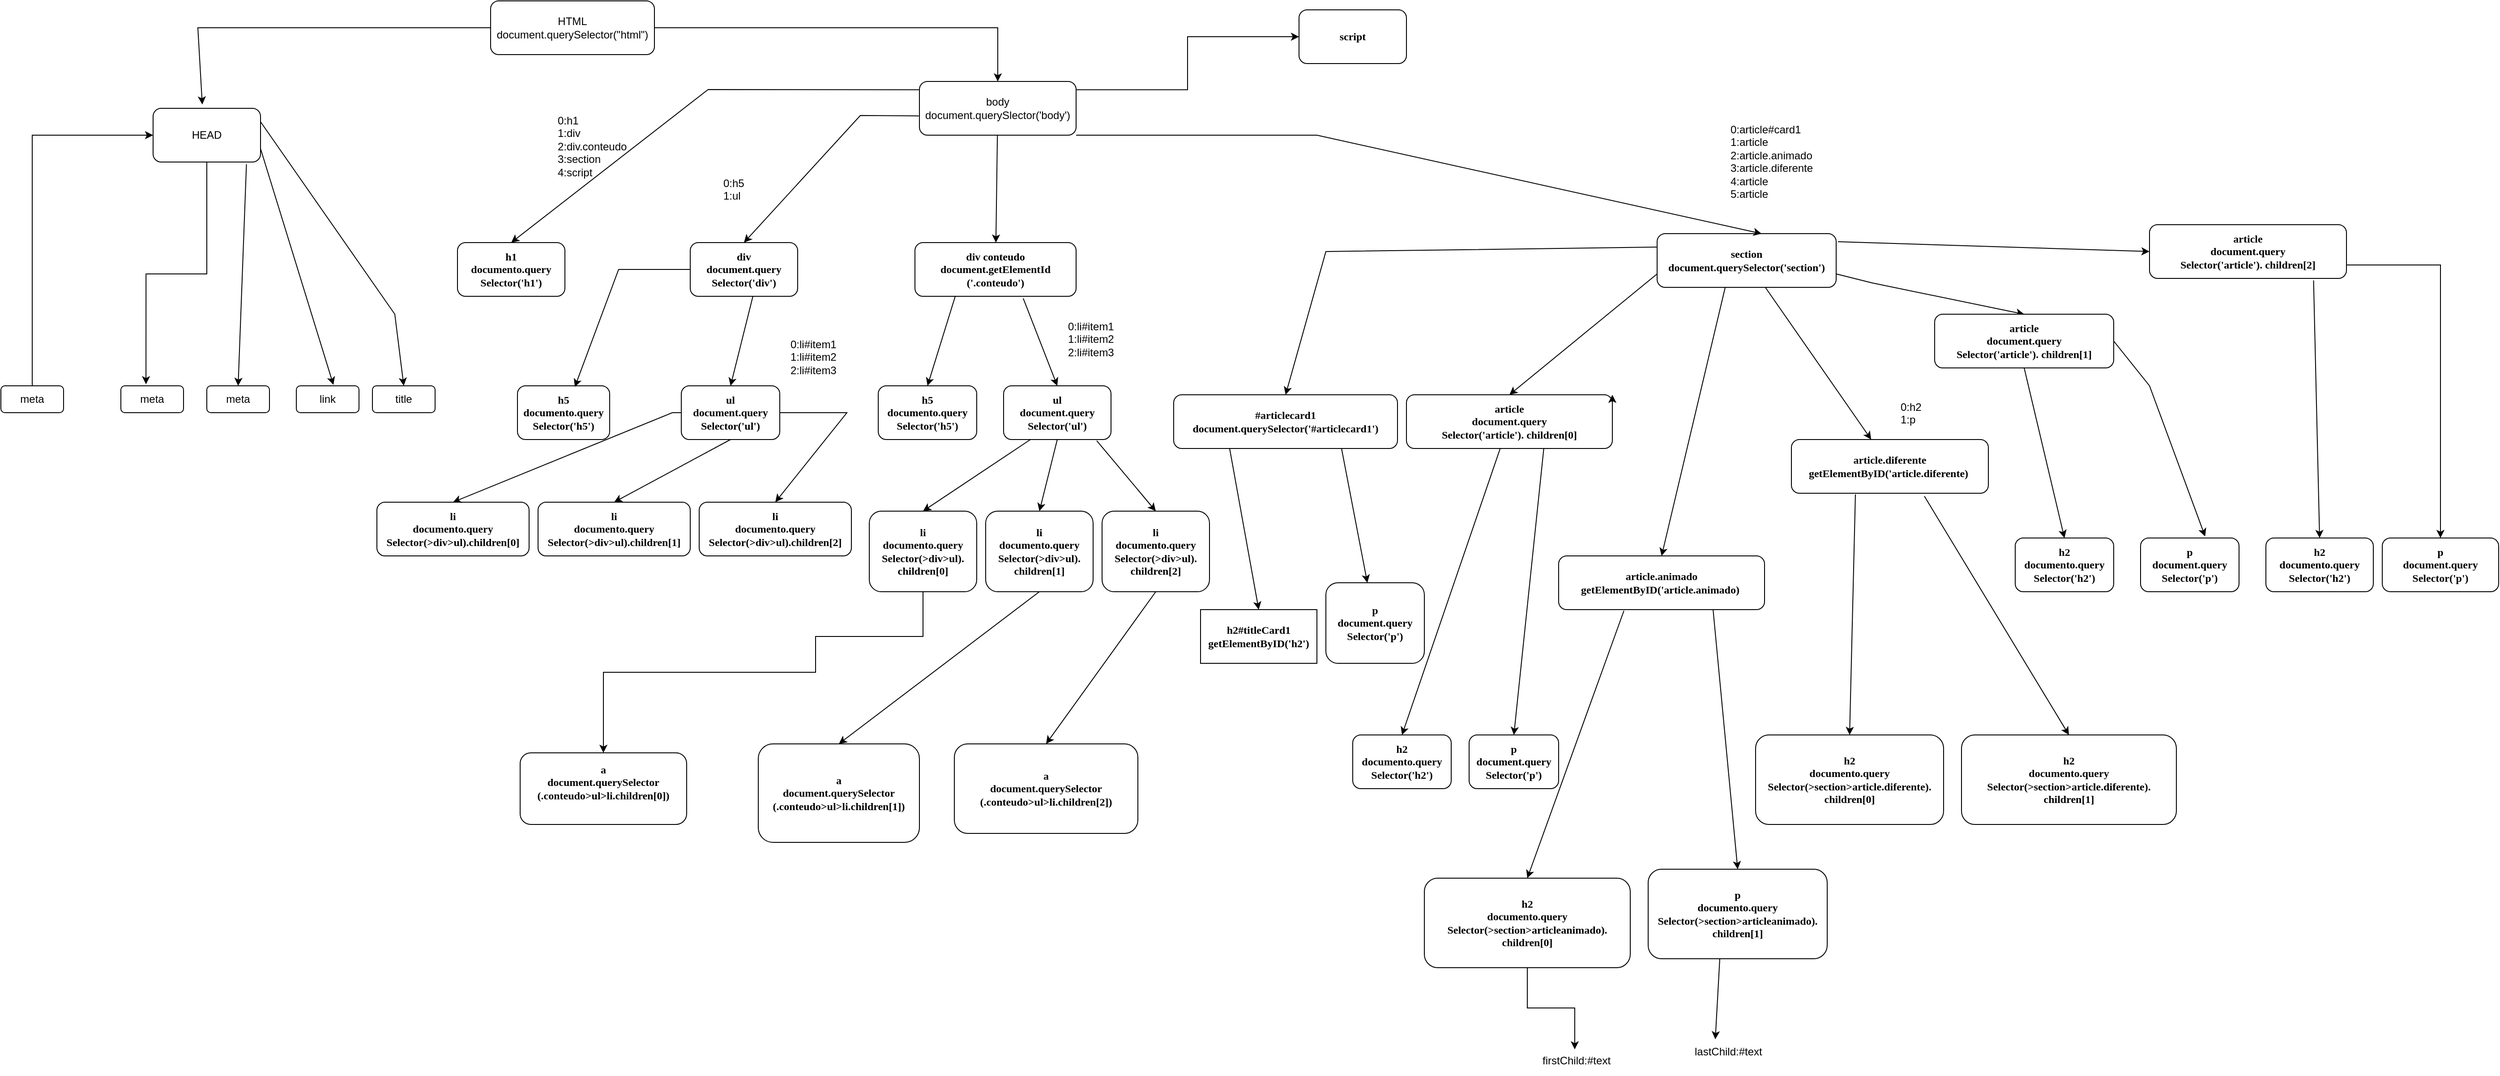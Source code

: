 <mxfile version="16.5.1" type="device"><diagram id="J1b22s6n2I7UWL09G8_z" name="Page-1"><mxGraphModel dx="1549" dy="1980" grid="1" gridSize="10" guides="1" tooltips="1" connect="1" arrows="1" fold="1" page="1" pageScale="1" pageWidth="827" pageHeight="1169" math="0" shadow="0"><root><mxCell id="0"/><mxCell id="1" parent="0"/><mxCell id="FuxrtKT1StJ64XTvoB03-2" value="section document.querySelector('section')" style="rounded=1;whiteSpace=wrap;html=1;fontStyle=1;fontFamily=Comic Sans MS;" parent="1" vertex="1"><mxGeometry x="2010" y="-50" width="200" height="60" as="geometry"/></mxCell><mxCell id="RYUlCi_XNTdK1ihLtxTd-41" style="edgeStyle=orthogonalEdgeStyle;rounded=0;orthogonalLoop=1;jettySize=auto;html=1;exitX=0.994;exitY=0.154;exitDx=0;exitDy=0;entryX=0;entryY=0.5;entryDx=0;entryDy=0;exitPerimeter=0;" edge="1" parent="1" source="FuxrtKT1StJ64XTvoB03-3" target="RYUlCi_XNTdK1ihLtxTd-42"><mxGeometry relative="1" as="geometry"><mxPoint x="1500" y="-200" as="targetPoint"/></mxGeometry></mxCell><mxCell id="FuxrtKT1StJ64XTvoB03-3" value="body&lt;br&gt;document.querySlector('body')" style="rounded=1;whiteSpace=wrap;html=1;" parent="1" vertex="1"><mxGeometry x="1186" y="-220" width="175" height="60" as="geometry"/></mxCell><mxCell id="FuxrtKT1StJ64XTvoB03-27" value="" style="edgeStyle=orthogonalEdgeStyle;rounded=0;orthogonalLoop=1;jettySize=auto;html=1;fontFamily=Comic Sans MS;" parent="1" source="FuxrtKT1StJ64XTvoB03-4" target="FuxrtKT1StJ64XTvoB03-3" edge="1"><mxGeometry relative="1" as="geometry"/></mxCell><mxCell id="FuxrtKT1StJ64XTvoB03-4" value="HTML&lt;br&gt;document.querySelector(&quot;html&quot;)" style="rounded=1;whiteSpace=wrap;html=1;" parent="1" vertex="1"><mxGeometry x="707" y="-310" width="183" height="60" as="geometry"/></mxCell><mxCell id="FuxrtKT1StJ64XTvoB03-19" value="div&lt;br&gt;document.query&lt;br&gt;Selector('div')" style="rounded=1;whiteSpace=wrap;html=1;fontStyle=1;fontFamily=Comic Sans MS;" parent="1" vertex="1"><mxGeometry x="930" y="-40" width="120" height="60" as="geometry"/></mxCell><mxCell id="FuxrtKT1StJ64XTvoB03-23" value="li&lt;br&gt;documento.query Selector(&amp;gt;div&amp;gt;ul).children[1]" style="rounded=1;whiteSpace=wrap;html=1;fontStyle=1;fontFamily=Comic Sans MS;" parent="1" vertex="1"><mxGeometry x="760" y="250" width="170" height="60" as="geometry"/></mxCell><mxCell id="FuxrtKT1StJ64XTvoB03-24" value="ul&lt;br&gt;document.query Selector('ul')" style="rounded=1;whiteSpace=wrap;html=1;fontStyle=1;fontFamily=Comic Sans MS;" parent="1" vertex="1"><mxGeometry x="920" y="120" width="110" height="60" as="geometry"/></mxCell><mxCell id="FuxrtKT1StJ64XTvoB03-35" value="li&lt;br&gt;documento.query Selector(&amp;gt;div&amp;gt;ul).children[0]" style="rounded=1;whiteSpace=wrap;html=1;fontStyle=1;fontFamily=Comic Sans MS;" parent="1" vertex="1"><mxGeometry x="580" y="250" width="170" height="60" as="geometry"/></mxCell><mxCell id="FuxrtKT1StJ64XTvoB03-36" value="li&lt;br&gt;documento.query Selector(&amp;gt;div&amp;gt;ul).children[2]" style="rounded=1;whiteSpace=wrap;html=1;fontStyle=1;fontFamily=Comic Sans MS;" parent="1" vertex="1"><mxGeometry x="940" y="250" width="170" height="60" as="geometry"/></mxCell><mxCell id="FuxrtKT1StJ64XTvoB03-54" value="article.animado getElementByID('article.animado)&amp;nbsp;" style="rounded=1;whiteSpace=wrap;html=1;fontStyle=1;fontFamily=Comic Sans MS;" parent="1" vertex="1"><mxGeometry x="1900" y="310" width="230" height="60" as="geometry"/></mxCell><mxCell id="FuxrtKT1StJ64XTvoB03-56" value="h5&lt;br&gt;documento.query Selector('h5')" style="rounded=1;whiteSpace=wrap;html=1;fontStyle=1;fontFamily=Comic Sans MS;" parent="1" vertex="1"><mxGeometry x="1140" y="120" width="110" height="60" as="geometry"/></mxCell><mxCell id="FuxrtKT1StJ64XTvoB03-62" value="p&lt;br&gt;&lt;span&gt;documento.query Selector(&amp;gt;section&amp;gt;articleanimado).&lt;/span&gt;&lt;br&gt;&lt;span&gt;children[1]&lt;/span&gt;" style="rounded=1;whiteSpace=wrap;html=1;fontStyle=1;fontFamily=Comic Sans MS;" parent="1" vertex="1"><mxGeometry x="2000" y="660" width="200" height="100" as="geometry"/></mxCell><mxCell id="RYUlCi_XNTdK1ihLtxTd-107" style="edgeStyle=orthogonalEdgeStyle;rounded=0;orthogonalLoop=1;jettySize=auto;html=1;exitX=0.5;exitY=1;exitDx=0;exitDy=0;entryX=0.38;entryY=0.042;entryDx=0;entryDy=0;entryPerimeter=0;" edge="1" parent="1" source="FuxrtKT1StJ64XTvoB03-63" target="RYUlCi_XNTdK1ihLtxTd-108"><mxGeometry relative="1" as="geometry"><mxPoint x="1984.75" y="690" as="targetPoint"/></mxGeometry></mxCell><mxCell id="FuxrtKT1StJ64XTvoB03-63" value="h2&lt;br&gt;documento.query Selector(&amp;gt;section&amp;gt;articleanimado).&lt;br&gt;children[0]" style="rounded=1;whiteSpace=wrap;html=1;fontStyle=1;fontFamily=Comic Sans MS;" parent="1" vertex="1"><mxGeometry x="1750" y="670" width="230" height="100" as="geometry"/></mxCell><mxCell id="FuxrtKT1StJ64XTvoB03-68" value="article.diferente getElementByID('article.diferente)&amp;nbsp;" style="rounded=1;whiteSpace=wrap;html=1;fontStyle=1;fontFamily=Comic Sans MS;" parent="1" vertex="1"><mxGeometry x="2160" y="180" width="220" height="60" as="geometry"/></mxCell><mxCell id="FuxrtKT1StJ64XTvoB03-70" value="" style="endArrow=classic;html=1;rounded=0;fontFamily=Comic Sans MS;fontSize=1;exitX=1;exitY=0.75;exitDx=0;exitDy=0;entryX=0.5;entryY=0;entryDx=0;entryDy=0;" parent="1" source="FuxrtKT1StJ64XTvoB03-2" target="FuxrtKT1StJ64XTvoB03-74" edge="1"><mxGeometry width="50" height="50" relative="1" as="geometry"><mxPoint x="1070" y="340" as="sourcePoint"/><mxPoint x="2020" y="490" as="targetPoint"/><Array as="points"><mxPoint x="2250" y="5"/></Array></mxGeometry></mxCell><mxCell id="FuxrtKT1StJ64XTvoB03-74" value="article&lt;br&gt;document.query&lt;br&gt;Selector('article'). children[1]" style="rounded=1;whiteSpace=wrap;html=1;fontStyle=1;fontFamily=Comic Sans MS;" parent="1" vertex="1"><mxGeometry x="2320" y="40" width="200" height="60" as="geometry"/></mxCell><mxCell id="FuxrtKT1StJ64XTvoB03-93" style="edgeStyle=orthogonalEdgeStyle;rounded=0;orthogonalLoop=1;jettySize=auto;html=1;exitX=1;exitY=0.75;exitDx=0;exitDy=0;entryX=0.5;entryY=0;entryDx=0;entryDy=0;fontFamily=Comic Sans MS;fontSize=1;" parent="1" source="FuxrtKT1StJ64XTvoB03-76" target="FuxrtKT1StJ64XTvoB03-91" edge="1"><mxGeometry relative="1" as="geometry"/></mxCell><mxCell id="FuxrtKT1StJ64XTvoB03-76" value="article&lt;br&gt;document.query&lt;br&gt;Selector('article'). children[2]" style="rounded=1;whiteSpace=wrap;html=1;fontStyle=1;fontFamily=Comic Sans MS;" parent="1" vertex="1"><mxGeometry x="2560" y="-60" width="220" height="60" as="geometry"/></mxCell><mxCell id="FuxrtKT1StJ64XTvoB03-78" value="" style="endArrow=classic;html=1;rounded=0;fontFamily=Comic Sans MS;fontSize=1;" parent="1" source="FuxrtKT1StJ64XTvoB03-2" target="FuxrtKT1StJ64XTvoB03-68" edge="1"><mxGeometry width="50" height="50" relative="1" as="geometry"><mxPoint x="1400" y="290" as="sourcePoint"/><mxPoint x="1417.391" y="490" as="targetPoint"/><Array as="points"/></mxGeometry></mxCell><mxCell id="FuxrtKT1StJ64XTvoB03-79" value="h2&lt;br&gt;documento.query Selector(&amp;gt;section&amp;gt;article.diferente).&lt;br&gt;children[0]" style="rounded=1;whiteSpace=wrap;html=1;fontStyle=1;fontFamily=Comic Sans MS;" parent="1" vertex="1"><mxGeometry x="2120" y="510" width="210" height="100" as="geometry"/></mxCell><mxCell id="FuxrtKT1StJ64XTvoB03-80" value="h2&lt;br&gt;documento.query Selector(&amp;gt;section&amp;gt;article.diferente).&lt;br&gt;children[1]" style="rounded=1;whiteSpace=wrap;html=1;fontStyle=1;fontFamily=Comic Sans MS;" parent="1" vertex="1"><mxGeometry x="2350" y="510" width="240" height="100" as="geometry"/></mxCell><mxCell id="FuxrtKT1StJ64XTvoB03-83" value="" style="endArrow=classic;html=1;rounded=0;fontFamily=Comic Sans MS;fontSize=1;exitX=1.01;exitY=0.15;exitDx=0;exitDy=0;exitPerimeter=0;entryX=0;entryY=0.5;entryDx=0;entryDy=0;" parent="1" source="FuxrtKT1StJ64XTvoB03-2" target="FuxrtKT1StJ64XTvoB03-76" edge="1"><mxGeometry width="50" height="50" relative="1" as="geometry"><mxPoint x="1490" y="180" as="sourcePoint"/><mxPoint x="1994.04" y="501.38" as="targetPoint"/><Array as="points"/></mxGeometry></mxCell><mxCell id="FuxrtKT1StJ64XTvoB03-85" value="h2&lt;br&gt;documento.query Selector('h2')" style="rounded=1;whiteSpace=wrap;html=1;fontStyle=1;fontFamily=Comic Sans MS;" parent="1" vertex="1"><mxGeometry x="2410" y="290" width="110" height="60" as="geometry"/></mxCell><mxCell id="FuxrtKT1StJ64XTvoB03-86" value="p&lt;br&gt;document.query&lt;br&gt;Selector('p')" style="rounded=1;whiteSpace=wrap;html=1;fontStyle=1;fontFamily=Comic Sans MS;" parent="1" vertex="1"><mxGeometry x="2550" y="290" width="110" height="60" as="geometry"/></mxCell><mxCell id="FuxrtKT1StJ64XTvoB03-89" value="h2&lt;br&gt;documento.query Selector('h2')" style="rounded=1;whiteSpace=wrap;html=1;fontStyle=1;fontFamily=Comic Sans MS;" parent="1" vertex="1"><mxGeometry x="2690" y="290" width="120" height="60" as="geometry"/></mxCell><mxCell id="FuxrtKT1StJ64XTvoB03-90" value="" style="endArrow=classic;html=1;rounded=0;fontFamily=Comic Sans MS;fontSize=1;entryX=0.656;entryY=-0.029;entryDx=0;entryDy=0;entryPerimeter=0;exitX=1;exitY=0.5;exitDx=0;exitDy=0;" parent="1" source="FuxrtKT1StJ64XTvoB03-74" target="FuxrtKT1StJ64XTvoB03-86" edge="1"><mxGeometry width="50" height="50" relative="1" as="geometry"><mxPoint x="2380" y="160" as="sourcePoint"/><mxPoint x="1695.431" y="630" as="targetPoint"/><Array as="points"><mxPoint x="2560" y="120"/></Array></mxGeometry></mxCell><mxCell id="FuxrtKT1StJ64XTvoB03-91" value="p&lt;br&gt;document.query&lt;br&gt;Selector('p')" style="rounded=1;whiteSpace=wrap;html=1;fontStyle=1;fontFamily=Comic Sans MS;" parent="1" vertex="1"><mxGeometry x="2820" y="290" width="130" height="60" as="geometry"/></mxCell><mxCell id="RYUlCi_XNTdK1ihLtxTd-7" value="h1&lt;br&gt;documento.query Selector('h1')" style="rounded=1;whiteSpace=wrap;html=1;fontStyle=1;fontFamily=Comic Sans MS;" vertex="1" parent="1"><mxGeometry x="670" y="-40" width="120" height="60" as="geometry"/></mxCell><mxCell id="RYUlCi_XNTdK1ihLtxTd-13" value="div conteudo&lt;br&gt;document.getElementId&lt;br&gt;('.conteudo')" style="rounded=1;whiteSpace=wrap;html=1;fontStyle=1;fontFamily=Comic Sans MS;" vertex="1" parent="1"><mxGeometry x="1181" y="-40" width="180" height="60" as="geometry"/></mxCell><mxCell id="RYUlCi_XNTdK1ihLtxTd-21" style="edgeStyle=orthogonalEdgeStyle;rounded=0;orthogonalLoop=1;jettySize=auto;html=1;exitX=0.5;exitY=1;exitDx=0;exitDy=0;entryX=0.401;entryY=-0.057;entryDx=0;entryDy=0;entryPerimeter=0;" edge="1" parent="1" source="RYUlCi_XNTdK1ihLtxTd-15" target="RYUlCi_XNTdK1ihLtxTd-25"><mxGeometry relative="1" as="geometry"><mxPoint x="390" y="120" as="targetPoint"/></mxGeometry></mxCell><mxCell id="RYUlCi_XNTdK1ihLtxTd-15" value="HEAD" style="rounded=1;whiteSpace=wrap;html=1;" vertex="1" parent="1"><mxGeometry x="330" y="-190" width="120" height="60" as="geometry"/></mxCell><mxCell id="RYUlCi_XNTdK1ihLtxTd-16" value="" style="endArrow=classic;html=1;rounded=0;entryX=0.458;entryY=-0.071;entryDx=0;entryDy=0;exitX=0;exitY=0.5;exitDx=0;exitDy=0;entryPerimeter=0;" edge="1" parent="1" source="FuxrtKT1StJ64XTvoB03-4" target="RYUlCi_XNTdK1ihLtxTd-15"><mxGeometry width="50" height="50" relative="1" as="geometry"><mxPoint x="660" y="110" as="sourcePoint"/><mxPoint x="710" y="60" as="targetPoint"/><Array as="points"><mxPoint x="380" y="-280"/></Array></mxGeometry></mxCell><mxCell id="RYUlCi_XNTdK1ihLtxTd-24" style="edgeStyle=orthogonalEdgeStyle;rounded=0;orthogonalLoop=1;jettySize=auto;html=1;exitX=0.5;exitY=0;exitDx=0;exitDy=0;entryX=0;entryY=0.5;entryDx=0;entryDy=0;" edge="1" parent="1" source="RYUlCi_XNTdK1ihLtxTd-17" target="RYUlCi_XNTdK1ihLtxTd-15"><mxGeometry relative="1" as="geometry"/></mxCell><mxCell id="RYUlCi_XNTdK1ihLtxTd-17" value="&amp;nbsp; &amp;nbsp; meta&lt;span style=&quot;white-space: pre&quot;&gt;&#9;&lt;/span&gt;" style="rounded=1;whiteSpace=wrap;html=1;" vertex="1" parent="1"><mxGeometry x="160" y="120" width="70" height="30" as="geometry"/></mxCell><mxCell id="RYUlCi_XNTdK1ihLtxTd-25" value="&amp;nbsp; &amp;nbsp; meta&lt;span style=&quot;white-space: pre&quot;&gt;&#9;&lt;/span&gt;" style="rounded=1;whiteSpace=wrap;html=1;" vertex="1" parent="1"><mxGeometry x="294" y="120" width="70" height="30" as="geometry"/></mxCell><mxCell id="RYUlCi_XNTdK1ihLtxTd-26" value="title" style="rounded=1;whiteSpace=wrap;html=1;" vertex="1" parent="1"><mxGeometry x="575" y="120" width="70" height="30" as="geometry"/></mxCell><mxCell id="RYUlCi_XNTdK1ihLtxTd-27" value="link" style="rounded=1;whiteSpace=wrap;html=1;" vertex="1" parent="1"><mxGeometry x="490" y="120" width="70" height="30" as="geometry"/></mxCell><mxCell id="RYUlCi_XNTdK1ihLtxTd-28" value="&amp;nbsp; &amp;nbsp; meta&lt;span style=&quot;white-space: pre&quot;&gt;&#9;&lt;/span&gt;" style="rounded=1;whiteSpace=wrap;html=1;" vertex="1" parent="1"><mxGeometry x="390" y="120" width="70" height="30" as="geometry"/></mxCell><mxCell id="RYUlCi_XNTdK1ihLtxTd-30" value="" style="endArrow=classic;html=1;rounded=0;exitX=1;exitY=0.25;exitDx=0;exitDy=0;entryX=0.5;entryY=0;entryDx=0;entryDy=0;" edge="1" parent="1" source="RYUlCi_XNTdK1ihLtxTd-15" target="RYUlCi_XNTdK1ihLtxTd-26"><mxGeometry width="50" height="50" relative="1" as="geometry"><mxPoint x="460" y="190" as="sourcePoint"/><mxPoint x="620" y="40" as="targetPoint"/><Array as="points"><mxPoint x="600" y="40"/></Array></mxGeometry></mxCell><mxCell id="RYUlCi_XNTdK1ihLtxTd-31" value="" style="endArrow=classic;html=1;rounded=0;exitX=0.869;exitY=1.042;exitDx=0;exitDy=0;exitPerimeter=0;entryX=0.5;entryY=0;entryDx=0;entryDy=0;" edge="1" parent="1" source="RYUlCi_XNTdK1ihLtxTd-15" target="RYUlCi_XNTdK1ihLtxTd-28"><mxGeometry width="50" height="50" relative="1" as="geometry"><mxPoint x="460" y="190" as="sourcePoint"/><mxPoint x="510" y="140" as="targetPoint"/></mxGeometry></mxCell><mxCell id="RYUlCi_XNTdK1ihLtxTd-33" value="" style="endArrow=classic;html=1;rounded=0;exitX=1;exitY=0.75;exitDx=0;exitDy=0;entryX=0.592;entryY=-0.033;entryDx=0;entryDy=0;entryPerimeter=0;" edge="1" parent="1" source="RYUlCi_XNTdK1ihLtxTd-15" target="RYUlCi_XNTdK1ihLtxTd-27"><mxGeometry width="50" height="50" relative="1" as="geometry"><mxPoint x="460" y="190" as="sourcePoint"/><mxPoint x="510" y="140" as="targetPoint"/></mxGeometry></mxCell><mxCell id="RYUlCi_XNTdK1ihLtxTd-34" value="0:h1&#10;1:div&#10;2:div.conteudo&#10;3:section&#10;4:script" style="text;whiteSpace=wrap;html=1;" vertex="1" parent="1"><mxGeometry x="780" y="-190" width="100" height="90" as="geometry"/></mxCell><mxCell id="RYUlCi_XNTdK1ihLtxTd-35" value="" style="endArrow=classic;html=1;rounded=0;exitX=0;exitY=0.154;exitDx=0;exitDy=0;exitPerimeter=0;entryX=0.5;entryY=0;entryDx=0;entryDy=0;" edge="1" parent="1" source="FuxrtKT1StJ64XTvoB03-3" target="RYUlCi_XNTdK1ihLtxTd-7"><mxGeometry width="50" height="50" relative="1" as="geometry"><mxPoint x="1040" y="110" as="sourcePoint"/><mxPoint x="1000" y="-180" as="targetPoint"/><Array as="points"><mxPoint x="950" y="-211"/></Array></mxGeometry></mxCell><mxCell id="RYUlCi_XNTdK1ihLtxTd-36" value="" style="endArrow=classic;html=1;rounded=0;exitX=-0.004;exitY=0.641;exitDx=0;exitDy=0;exitPerimeter=0;entryX=0.5;entryY=0;entryDx=0;entryDy=0;" edge="1" parent="1" source="FuxrtKT1StJ64XTvoB03-3" target="FuxrtKT1StJ64XTvoB03-19"><mxGeometry width="50" height="50" relative="1" as="geometry"><mxPoint x="1140" y="-180" as="sourcePoint"/><mxPoint x="1140" y="60" as="targetPoint"/><Array as="points"><mxPoint x="1120" y="-182"/></Array></mxGeometry></mxCell><mxCell id="RYUlCi_XNTdK1ihLtxTd-38" value="" style="endArrow=classic;html=1;rounded=0;" edge="1" parent="1" source="FuxrtKT1StJ64XTvoB03-3" target="RYUlCi_XNTdK1ihLtxTd-13"><mxGeometry width="50" height="50" relative="1" as="geometry"><mxPoint x="1190" y="-20" as="sourcePoint"/><mxPoint x="1280" y="-150" as="targetPoint"/></mxGeometry></mxCell><mxCell id="RYUlCi_XNTdK1ihLtxTd-42" value="script" style="rounded=1;whiteSpace=wrap;html=1;fontStyle=1;fontFamily=Comic Sans MS;" vertex="1" parent="1"><mxGeometry x="1610" y="-300" width="120" height="60" as="geometry"/></mxCell><mxCell id="RYUlCi_XNTdK1ihLtxTd-43" style="edgeStyle=orthogonalEdgeStyle;rounded=0;orthogonalLoop=1;jettySize=auto;html=1;exitX=0.5;exitY=1;exitDx=0;exitDy=0;" edge="1" parent="1" source="RYUlCi_XNTdK1ihLtxTd-13" target="RYUlCi_XNTdK1ihLtxTd-13"><mxGeometry relative="1" as="geometry"/></mxCell><mxCell id="RYUlCi_XNTdK1ihLtxTd-44" value="" style="endArrow=classic;html=1;rounded=0;entryX=0.5;entryY=0;entryDx=0;entryDy=0;exitX=0.38;exitY=1.004;exitDx=0;exitDy=0;exitPerimeter=0;" edge="1" parent="1" source="FuxrtKT1StJ64XTvoB03-2" target="FuxrtKT1StJ64XTvoB03-54"><mxGeometry width="50" height="50" relative="1" as="geometry"><mxPoint x="1880" y="30" as="sourcePoint"/><mxPoint x="1470" y="150" as="targetPoint"/><Array as="points"/></mxGeometry></mxCell><mxCell id="RYUlCi_XNTdK1ihLtxTd-46" value="" style="endArrow=classic;html=1;rounded=0;exitX=1;exitY=1;exitDx=0;exitDy=0;entryX=0.583;entryY=0;entryDx=0;entryDy=0;entryPerimeter=0;" edge="1" parent="1" source="FuxrtKT1StJ64XTvoB03-3" target="FuxrtKT1StJ64XTvoB03-2"><mxGeometry width="50" height="50" relative="1" as="geometry"><mxPoint x="1620" y="-100" as="sourcePoint"/><mxPoint x="1670" y="-150" as="targetPoint"/><Array as="points"><mxPoint x="1630" y="-160"/></Array></mxGeometry></mxCell><mxCell id="RYUlCi_XNTdK1ihLtxTd-48" value="0:h5&#10;1:ul" style="text;whiteSpace=wrap;html=1;" vertex="1" parent="1"><mxGeometry x="965" y="-120" width="50" height="40" as="geometry"/></mxCell><mxCell id="RYUlCi_XNTdK1ihLtxTd-49" value="h5&lt;br&gt;documento.query Selector('h5')" style="rounded=1;whiteSpace=wrap;html=1;fontStyle=1;fontFamily=Comic Sans MS;" vertex="1" parent="1"><mxGeometry x="737" y="120" width="103" height="60" as="geometry"/></mxCell><mxCell id="RYUlCi_XNTdK1ihLtxTd-50" value="" style="endArrow=classic;html=1;rounded=0;entryX=0.5;entryY=0;entryDx=0;entryDy=0;exitX=1;exitY=0.5;exitDx=0;exitDy=0;" edge="1" parent="1" source="FuxrtKT1StJ64XTvoB03-24" target="FuxrtKT1StJ64XTvoB03-36"><mxGeometry width="50" height="50" relative="1" as="geometry"><mxPoint x="1105" y="150" as="sourcePoint"/><mxPoint x="1110" y="340" as="targetPoint"/><Array as="points"><mxPoint x="1105" y="150"/></Array></mxGeometry></mxCell><mxCell id="RYUlCi_XNTdK1ihLtxTd-52" value="" style="endArrow=classic;html=1;rounded=0;entryX=0.5;entryY=0;entryDx=0;entryDy=0;exitX=0.5;exitY=1;exitDx=0;exitDy=0;" edge="1" parent="1" source="FuxrtKT1StJ64XTvoB03-24" target="FuxrtKT1StJ64XTvoB03-23"><mxGeometry width="50" height="50" relative="1" as="geometry"><mxPoint x="1005" y="180" as="sourcePoint"/><mxPoint x="1110" y="340" as="targetPoint"/></mxGeometry></mxCell><mxCell id="RYUlCi_XNTdK1ihLtxTd-54" value="" style="endArrow=classic;html=1;rounded=0;exitX=0;exitY=0.5;exitDx=0;exitDy=0;entryX=0.5;entryY=0;entryDx=0;entryDy=0;" edge="1" parent="1" source="FuxrtKT1StJ64XTvoB03-24" target="FuxrtKT1StJ64XTvoB03-35"><mxGeometry width="50" height="50" relative="1" as="geometry"><mxPoint x="930" y="340" as="sourcePoint"/><mxPoint x="960" y="400" as="targetPoint"/><Array as="points"><mxPoint x="910" y="150"/></Array></mxGeometry></mxCell><mxCell id="RYUlCi_XNTdK1ihLtxTd-55" value="" style="endArrow=classic;html=1;rounded=0;entryX=0.5;entryY=0;entryDx=0;entryDy=0;" edge="1" parent="1" target="FuxrtKT1StJ64XTvoB03-24"><mxGeometry width="50" height="50" relative="1" as="geometry"><mxPoint x="1000" y="20" as="sourcePoint"/><mxPoint x="1110" y="340" as="targetPoint"/></mxGeometry></mxCell><mxCell id="RYUlCi_XNTdK1ihLtxTd-56" value="" style="endArrow=classic;html=1;rounded=0;exitX=0;exitY=0.5;exitDx=0;exitDy=0;entryX=0.622;entryY=0.021;entryDx=0;entryDy=0;entryPerimeter=0;" edge="1" parent="1" source="FuxrtKT1StJ64XTvoB03-19" target="RYUlCi_XNTdK1ihLtxTd-49"><mxGeometry width="50" height="50" relative="1" as="geometry"><mxPoint x="1060" y="390" as="sourcePoint"/><mxPoint x="800" y="110" as="targetPoint"/><Array as="points"><mxPoint x="850" y="-10"/></Array></mxGeometry></mxCell><mxCell id="RYUlCi_XNTdK1ihLtxTd-57" value="0:li#item1&#10;1:li#item2&#10;2:li#item3" style="text;whiteSpace=wrap;html=1;" vertex="1" parent="1"><mxGeometry x="1040" y="60" width="80" height="60" as="geometry"/></mxCell><mxCell id="RYUlCi_XNTdK1ihLtxTd-58" value="ul&lt;br&gt;document.query Selector('ul')" style="rounded=1;whiteSpace=wrap;html=1;fontStyle=1;fontFamily=Comic Sans MS;" vertex="1" parent="1"><mxGeometry x="1280" y="120" width="120" height="60" as="geometry"/></mxCell><mxCell id="RYUlCi_XNTdK1ihLtxTd-59" value="" style="endArrow=classic;html=1;rounded=0;exitX=0.672;exitY=1.038;exitDx=0;exitDy=0;exitPerimeter=0;entryX=0.5;entryY=0;entryDx=0;entryDy=0;" edge="1" parent="1" source="RYUlCi_XNTdK1ihLtxTd-13" target="RYUlCi_XNTdK1ihLtxTd-58"><mxGeometry width="50" height="50" relative="1" as="geometry"><mxPoint x="1330" y="390" as="sourcePoint"/><mxPoint x="1380" y="340" as="targetPoint"/></mxGeometry></mxCell><mxCell id="RYUlCi_XNTdK1ihLtxTd-60" value="" style="endArrow=classic;html=1;rounded=0;exitX=0.25;exitY=1;exitDx=0;exitDy=0;entryX=0.5;entryY=0;entryDx=0;entryDy=0;" edge="1" parent="1" source="RYUlCi_XNTdK1ihLtxTd-13" target="FuxrtKT1StJ64XTvoB03-56"><mxGeometry width="50" height="50" relative="1" as="geometry"><mxPoint x="1330" y="390" as="sourcePoint"/><mxPoint x="1380" y="340" as="targetPoint"/></mxGeometry></mxCell><mxCell id="RYUlCi_XNTdK1ihLtxTd-61" value="0:li#item1&#10;1:li#item2&#10;2:li#item3" style="text;whiteSpace=wrap;html=1;" vertex="1" parent="1"><mxGeometry x="1350" y="40" width="80" height="70" as="geometry"/></mxCell><mxCell id="RYUlCi_XNTdK1ihLtxTd-96" style="edgeStyle=orthogonalEdgeStyle;rounded=0;orthogonalLoop=1;jettySize=auto;html=1;exitX=0.5;exitY=1;exitDx=0;exitDy=0;entryX=0.5;entryY=0;entryDx=0;entryDy=0;" edge="1" parent="1" source="RYUlCi_XNTdK1ihLtxTd-62" target="RYUlCi_XNTdK1ihLtxTd-100"><mxGeometry relative="1" as="geometry"><mxPoint x="1170" y="460" as="targetPoint"/><Array as="points"><mxPoint x="1190" y="400"/><mxPoint x="1070" y="400"/><mxPoint x="1070" y="440"/><mxPoint x="833" y="440"/></Array></mxGeometry></mxCell><mxCell id="RYUlCi_XNTdK1ihLtxTd-62" value="li&lt;br&gt;documento.query Selector(&amp;gt;div&amp;gt;ul).&lt;br&gt;children[0]" style="rounded=1;whiteSpace=wrap;html=1;fontStyle=1;fontFamily=Comic Sans MS;" vertex="1" parent="1"><mxGeometry x="1130" y="260" width="120" height="90" as="geometry"/></mxCell><mxCell id="RYUlCi_XNTdK1ihLtxTd-63" value="li&lt;br&gt;documento.query Selector(&amp;gt;div&amp;gt;ul).&lt;br&gt;children[1]" style="rounded=1;whiteSpace=wrap;html=1;fontStyle=1;fontFamily=Comic Sans MS;" vertex="1" parent="1"><mxGeometry x="1260" y="260" width="120" height="90" as="geometry"/></mxCell><mxCell id="RYUlCi_XNTdK1ihLtxTd-64" value="li&lt;br&gt;documento.query Selector(&amp;gt;div&amp;gt;ul).&lt;br&gt;children[2]" style="rounded=1;whiteSpace=wrap;html=1;fontStyle=1;fontFamily=Comic Sans MS;" vertex="1" parent="1"><mxGeometry x="1390" y="260" width="120" height="90" as="geometry"/></mxCell><mxCell id="RYUlCi_XNTdK1ihLtxTd-65" value="" style="endArrow=classic;html=1;rounded=0;exitX=0.25;exitY=1;exitDx=0;exitDy=0;entryX=0.5;entryY=0;entryDx=0;entryDy=0;" edge="1" parent="1" source="RYUlCi_XNTdK1ihLtxTd-58" target="RYUlCi_XNTdK1ihLtxTd-62"><mxGeometry width="50" height="50" relative="1" as="geometry"><mxPoint x="1330" y="390" as="sourcePoint"/><mxPoint x="1380" y="340" as="targetPoint"/></mxGeometry></mxCell><mxCell id="RYUlCi_XNTdK1ihLtxTd-66" value="" style="endArrow=classic;html=1;rounded=0;entryX=0.5;entryY=0;entryDx=0;entryDy=0;exitX=0.5;exitY=1;exitDx=0;exitDy=0;" edge="1" parent="1" source="RYUlCi_XNTdK1ihLtxTd-58" target="RYUlCi_XNTdK1ihLtxTd-63"><mxGeometry width="50" height="50" relative="1" as="geometry"><mxPoint x="1390" y="170" as="sourcePoint"/><mxPoint x="1350" y="210" as="targetPoint"/></mxGeometry></mxCell><mxCell id="RYUlCi_XNTdK1ihLtxTd-67" value="" style="endArrow=classic;html=1;rounded=0;exitX=0.867;exitY=1.021;exitDx=0;exitDy=0;exitPerimeter=0;entryX=0.5;entryY=0;entryDx=0;entryDy=0;" edge="1" parent="1" source="RYUlCi_XNTdK1ihLtxTd-58" target="RYUlCi_XNTdK1ihLtxTd-64"><mxGeometry width="50" height="50" relative="1" as="geometry"><mxPoint x="1330" y="390" as="sourcePoint"/><mxPoint x="1380" y="340" as="targetPoint"/></mxGeometry></mxCell><mxCell id="RYUlCi_XNTdK1ihLtxTd-68" value="0:article#card1&#10;1:article&#10;2:article.animado&#10;3:article.diferente&#10;4:article&#10;5:article" style="text;whiteSpace=wrap;html=1;" vertex="1" parent="1"><mxGeometry x="2090" y="-180" width="120" height="100" as="geometry"/></mxCell><mxCell id="RYUlCi_XNTdK1ihLtxTd-69" value="" style="endArrow=classic;html=1;rounded=0;fontFamily=Comic Sans MS;fontSize=1;exitX=0.833;exitY=1.038;exitDx=0;exitDy=0;exitPerimeter=0;entryX=0.5;entryY=0;entryDx=0;entryDy=0;" edge="1" parent="1" source="FuxrtKT1StJ64XTvoB03-76" target="FuxrtKT1StJ64XTvoB03-89"><mxGeometry width="50" height="50" relative="1" as="geometry"><mxPoint x="2610" y="-1.99e-13" as="sourcePoint"/><mxPoint x="2613" y="290" as="targetPoint"/></mxGeometry></mxCell><mxCell id="RYUlCi_XNTdK1ihLtxTd-70" value="" style="endArrow=classic;html=1;rounded=0;entryX=0.5;entryY=0;entryDx=0;entryDy=0;exitX=0.5;exitY=1;exitDx=0;exitDy=0;" edge="1" parent="1" source="FuxrtKT1StJ64XTvoB03-74" target="FuxrtKT1StJ64XTvoB03-85"><mxGeometry width="50" height="50" relative="1" as="geometry"><mxPoint x="2260" y="160" as="sourcePoint"/><mxPoint x="1930" y="210" as="targetPoint"/><Array as="points"/></mxGeometry></mxCell><mxCell id="RYUlCi_XNTdK1ihLtxTd-73" value="" style="endArrow=classic;html=1;rounded=0;exitX=0.675;exitY=1.054;exitDx=0;exitDy=0;exitPerimeter=0;entryX=0.5;entryY=0;entryDx=0;entryDy=0;" edge="1" parent="1" source="FuxrtKT1StJ64XTvoB03-68" target="FuxrtKT1StJ64XTvoB03-80"><mxGeometry width="50" height="50" relative="1" as="geometry"><mxPoint x="2330" y="510" as="sourcePoint"/><mxPoint x="2380" y="460" as="targetPoint"/></mxGeometry></mxCell><mxCell id="RYUlCi_XNTdK1ihLtxTd-74" value="" style="endArrow=classic;html=1;rounded=0;exitX=0.325;exitY=1.021;exitDx=0;exitDy=0;exitPerimeter=0;entryX=0.5;entryY=0;entryDx=0;entryDy=0;" edge="1" parent="1" source="FuxrtKT1StJ64XTvoB03-68" target="FuxrtKT1StJ64XTvoB03-79"><mxGeometry width="50" height="50" relative="1" as="geometry"><mxPoint x="1950" y="220" as="sourcePoint"/><mxPoint x="1920" y="440" as="targetPoint"/></mxGeometry></mxCell><mxCell id="RYUlCi_XNTdK1ihLtxTd-75" style="edgeStyle=orthogonalEdgeStyle;rounded=0;orthogonalLoop=1;jettySize=auto;html=1;exitX=0.5;exitY=1;exitDx=0;exitDy=0;" edge="1" parent="1" source="FuxrtKT1StJ64XTvoB03-74" target="FuxrtKT1StJ64XTvoB03-74"><mxGeometry relative="1" as="geometry"/></mxCell><mxCell id="RYUlCi_XNTdK1ihLtxTd-77" value="article&lt;br&gt;document.query&lt;br&gt;Selector('article'). children[0]" style="rounded=1;whiteSpace=wrap;html=1;fontStyle=1;fontFamily=Comic Sans MS;" vertex="1" parent="1"><mxGeometry x="1730" y="130" width="230" height="60" as="geometry"/></mxCell><mxCell id="RYUlCi_XNTdK1ihLtxTd-78" value="#articlecard1&lt;br&gt;document.querySelector('#articlecard1')" style="rounded=1;whiteSpace=wrap;html=1;fontStyle=1;fontFamily=Comic Sans MS;" vertex="1" parent="1"><mxGeometry x="1470" y="130" width="250" height="60" as="geometry"/></mxCell><mxCell id="RYUlCi_XNTdK1ihLtxTd-79" value="0:h2&#10;1:p" style="text;whiteSpace=wrap;html=1;" vertex="1" parent="1"><mxGeometry x="2280" y="130" width="50" height="40" as="geometry"/></mxCell><mxCell id="RYUlCi_XNTdK1ihLtxTd-80" value="" style="endArrow=classic;html=1;rounded=0;entryX=0.5;entryY=0;entryDx=0;entryDy=0;exitX=0.75;exitY=1;exitDx=0;exitDy=0;" edge="1" parent="1" source="FuxrtKT1StJ64XTvoB03-54" target="FuxrtKT1StJ64XTvoB03-62"><mxGeometry width="50" height="50" relative="1" as="geometry"><mxPoint x="2040" y="130" as="sourcePoint"/><mxPoint x="2080" y="340" as="targetPoint"/></mxGeometry></mxCell><mxCell id="RYUlCi_XNTdK1ihLtxTd-81" value="" style="endArrow=classic;html=1;rounded=0;exitX=0.317;exitY=1.021;exitDx=0;exitDy=0;exitPerimeter=0;entryX=0.5;entryY=0;entryDx=0;entryDy=0;" edge="1" parent="1" source="FuxrtKT1StJ64XTvoB03-54" target="FuxrtKT1StJ64XTvoB03-63"><mxGeometry width="50" height="50" relative="1" as="geometry"><mxPoint x="2030" y="390" as="sourcePoint"/><mxPoint x="2080" y="340" as="targetPoint"/></mxGeometry></mxCell><mxCell id="RYUlCi_XNTdK1ihLtxTd-82" value="h2&lt;br&gt;documento.query Selector('h2')" style="rounded=1;whiteSpace=wrap;html=1;fontStyle=1;fontFamily=Comic Sans MS;" vertex="1" parent="1"><mxGeometry x="1670" y="510" width="110" height="60" as="geometry"/></mxCell><mxCell id="RYUlCi_XNTdK1ihLtxTd-83" value="h2#titleCard1&lt;br&gt;getElementByID('h2')" style="rounded=1;whiteSpace=wrap;html=1;fontStyle=1;fontFamily=Comic Sans MS;arcSize=0;" vertex="1" parent="1"><mxGeometry x="1500" y="370" width="130" height="60" as="geometry"/></mxCell><mxCell id="RYUlCi_XNTdK1ihLtxTd-86" value="p&lt;br&gt;document.query&lt;br&gt;Selector('p')" style="rounded=1;whiteSpace=wrap;html=1;fontStyle=1;fontFamily=Comic Sans MS;" vertex="1" parent="1"><mxGeometry x="1800" y="510" width="100" height="60" as="geometry"/></mxCell><mxCell id="RYUlCi_XNTdK1ihLtxTd-87" value="p&lt;br&gt;document.query&lt;br&gt;Selector('p')" style="rounded=1;whiteSpace=wrap;html=1;fontStyle=1;fontFamily=Comic Sans MS;" vertex="1" parent="1"><mxGeometry x="1640" y="340" width="110" height="90" as="geometry"/></mxCell><mxCell id="RYUlCi_XNTdK1ihLtxTd-88" value="" style="endArrow=classic;html=1;rounded=0;exitX=0.667;exitY=1;exitDx=0;exitDy=0;exitPerimeter=0;entryX=0.5;entryY=0;entryDx=0;entryDy=0;" edge="1" parent="1" source="RYUlCi_XNTdK1ihLtxTd-77" target="RYUlCi_XNTdK1ihLtxTd-86"><mxGeometry width="50" height="50" relative="1" as="geometry"><mxPoint x="2030" y="390" as="sourcePoint"/><mxPoint x="2080" y="340" as="targetPoint"/></mxGeometry></mxCell><mxCell id="RYUlCi_XNTdK1ihLtxTd-89" value="" style="endArrow=classic;html=1;rounded=0;entryX=0.5;entryY=0;entryDx=0;entryDy=0;" edge="1" parent="1" source="RYUlCi_XNTdK1ihLtxTd-77" target="RYUlCi_XNTdK1ihLtxTd-82"><mxGeometry width="50" height="50" relative="1" as="geometry"><mxPoint x="1770" y="170" as="sourcePoint"/><mxPoint x="1760" y="280" as="targetPoint"/></mxGeometry></mxCell><mxCell id="RYUlCi_XNTdK1ihLtxTd-90" value="" style="endArrow=classic;html=1;rounded=0;exitX=0.75;exitY=1;exitDx=0;exitDy=0;" edge="1" parent="1" source="RYUlCi_XNTdK1ihLtxTd-78" target="RYUlCi_XNTdK1ihLtxTd-87"><mxGeometry width="50" height="50" relative="1" as="geometry"><mxPoint x="2030" y="390" as="sourcePoint"/><mxPoint x="2080" y="340" as="targetPoint"/></mxGeometry></mxCell><mxCell id="RYUlCi_XNTdK1ihLtxTd-91" value="" style="endArrow=classic;html=1;rounded=0;exitX=0.25;exitY=1;exitDx=0;exitDy=0;entryX=0.5;entryY=0;entryDx=0;entryDy=0;" edge="1" parent="1" source="RYUlCi_XNTdK1ihLtxTd-78" target="RYUlCi_XNTdK1ihLtxTd-83"><mxGeometry width="50" height="50" relative="1" as="geometry"><mxPoint x="2030" y="390" as="sourcePoint"/><mxPoint x="2080" y="340" as="targetPoint"/></mxGeometry></mxCell><mxCell id="RYUlCi_XNTdK1ihLtxTd-92" value="" style="endArrow=classic;html=1;rounded=0;entryX=0.5;entryY=0;entryDx=0;entryDy=0;exitX=0;exitY=0.25;exitDx=0;exitDy=0;" edge="1" parent="1" source="FuxrtKT1StJ64XTvoB03-2" target="RYUlCi_XNTdK1ihLtxTd-78"><mxGeometry width="50" height="50" relative="1" as="geometry"><mxPoint x="1370" y="10" as="sourcePoint"/><mxPoint x="1420" y="-40" as="targetPoint"/><Array as="points"><mxPoint x="1640" y="-30"/></Array></mxGeometry></mxCell><mxCell id="RYUlCi_XNTdK1ihLtxTd-93" value="" style="endArrow=classic;html=1;rounded=0;entryX=0.5;entryY=0;entryDx=0;entryDy=0;exitX=0;exitY=0.75;exitDx=0;exitDy=0;" edge="1" parent="1" source="FuxrtKT1StJ64XTvoB03-2" target="RYUlCi_XNTdK1ihLtxTd-77"><mxGeometry width="50" height="50" relative="1" as="geometry"><mxPoint x="1370" y="10" as="sourcePoint"/><mxPoint x="1420" y="-40" as="targetPoint"/></mxGeometry></mxCell><mxCell id="RYUlCi_XNTdK1ihLtxTd-98" value="" style="endArrow=classic;html=1;rounded=0;exitX=0.5;exitY=1;exitDx=0;exitDy=0;entryX=0.5;entryY=0;entryDx=0;entryDy=0;" edge="1" parent="1" source="RYUlCi_XNTdK1ihLtxTd-63" target="RYUlCi_XNTdK1ihLtxTd-101"><mxGeometry width="50" height="50" relative="1" as="geometry"><mxPoint x="1570" y="260" as="sourcePoint"/><mxPoint x="1310" y="440" as="targetPoint"/></mxGeometry></mxCell><mxCell id="RYUlCi_XNTdK1ihLtxTd-99" value="" style="endArrow=classic;html=1;rounded=0;exitX=0.5;exitY=1;exitDx=0;exitDy=0;entryX=0.5;entryY=0;entryDx=0;entryDy=0;" edge="1" parent="1" source="RYUlCi_XNTdK1ihLtxTd-64" target="RYUlCi_XNTdK1ihLtxTd-102"><mxGeometry width="50" height="50" relative="1" as="geometry"><mxPoint x="1570" y="260" as="sourcePoint"/><mxPoint x="1400" y="440" as="targetPoint"/></mxGeometry></mxCell><mxCell id="RYUlCi_XNTdK1ihLtxTd-100" value="&lt;span&gt;a&lt;/span&gt;&lt;br&gt;&lt;span&gt;document.querySelector&lt;br&gt;(.conteudo&amp;gt;ul&amp;gt;li.children[0])&lt;br&gt;&lt;br&gt;&lt;/span&gt;" style="rounded=1;whiteSpace=wrap;html=1;fontStyle=1;fontFamily=Comic Sans MS;" vertex="1" parent="1"><mxGeometry x="740" y="530" width="186" height="80" as="geometry"/></mxCell><mxCell id="RYUlCi_XNTdK1ihLtxTd-101" value="a&lt;br&gt;document.querySelector&lt;br&gt;(.conteudo&amp;gt;ul&amp;gt;li.children[1])" style="rounded=1;whiteSpace=wrap;html=1;fontStyle=1;fontFamily=Comic Sans MS;" vertex="1" parent="1"><mxGeometry x="1006" y="520" width="180" height="110" as="geometry"/></mxCell><mxCell id="RYUlCi_XNTdK1ihLtxTd-102" value="a&lt;br&gt;document.querySelector&lt;br&gt;(.conteudo&amp;gt;ul&amp;gt;li.children[2])" style="rounded=1;whiteSpace=wrap;html=1;fontStyle=1;fontFamily=Comic Sans MS;" vertex="1" parent="1"><mxGeometry x="1225" y="520" width="205" height="100" as="geometry"/></mxCell><mxCell id="RYUlCi_XNTdK1ihLtxTd-104" style="edgeStyle=orthogonalEdgeStyle;rounded=0;orthogonalLoop=1;jettySize=auto;html=1;exitX=1;exitY=0.5;exitDx=0;exitDy=0;entryX=1;entryY=0;entryDx=0;entryDy=0;" edge="1" parent="1" source="RYUlCi_XNTdK1ihLtxTd-77" target="RYUlCi_XNTdK1ihLtxTd-77"><mxGeometry relative="1" as="geometry"/></mxCell><mxCell id="RYUlCi_XNTdK1ihLtxTd-106" value="" style="endArrow=classic;html=1;rounded=0;entryX=0.25;entryY=0;entryDx=0;entryDy=0;" edge="1" parent="1" target="RYUlCi_XNTdK1ihLtxTd-109"><mxGeometry width="50" height="50" relative="1" as="geometry"><mxPoint x="2080" y="760" as="sourcePoint"/><mxPoint x="2102" y="680" as="targetPoint"/></mxGeometry></mxCell><mxCell id="RYUlCi_XNTdK1ihLtxTd-108" value="firstChild:#text" style="text;whiteSpace=wrap;html=1;" vertex="1" parent="1"><mxGeometry x="1880" y="860" width="100" height="30" as="geometry"/></mxCell><mxCell id="RYUlCi_XNTdK1ihLtxTd-109" value="lastChild:#text" style="text;whiteSpace=wrap;html=1;" vertex="1" parent="1"><mxGeometry x="2050" y="850" width="100" height="30" as="geometry"/></mxCell></root></mxGraphModel></diagram></mxfile>